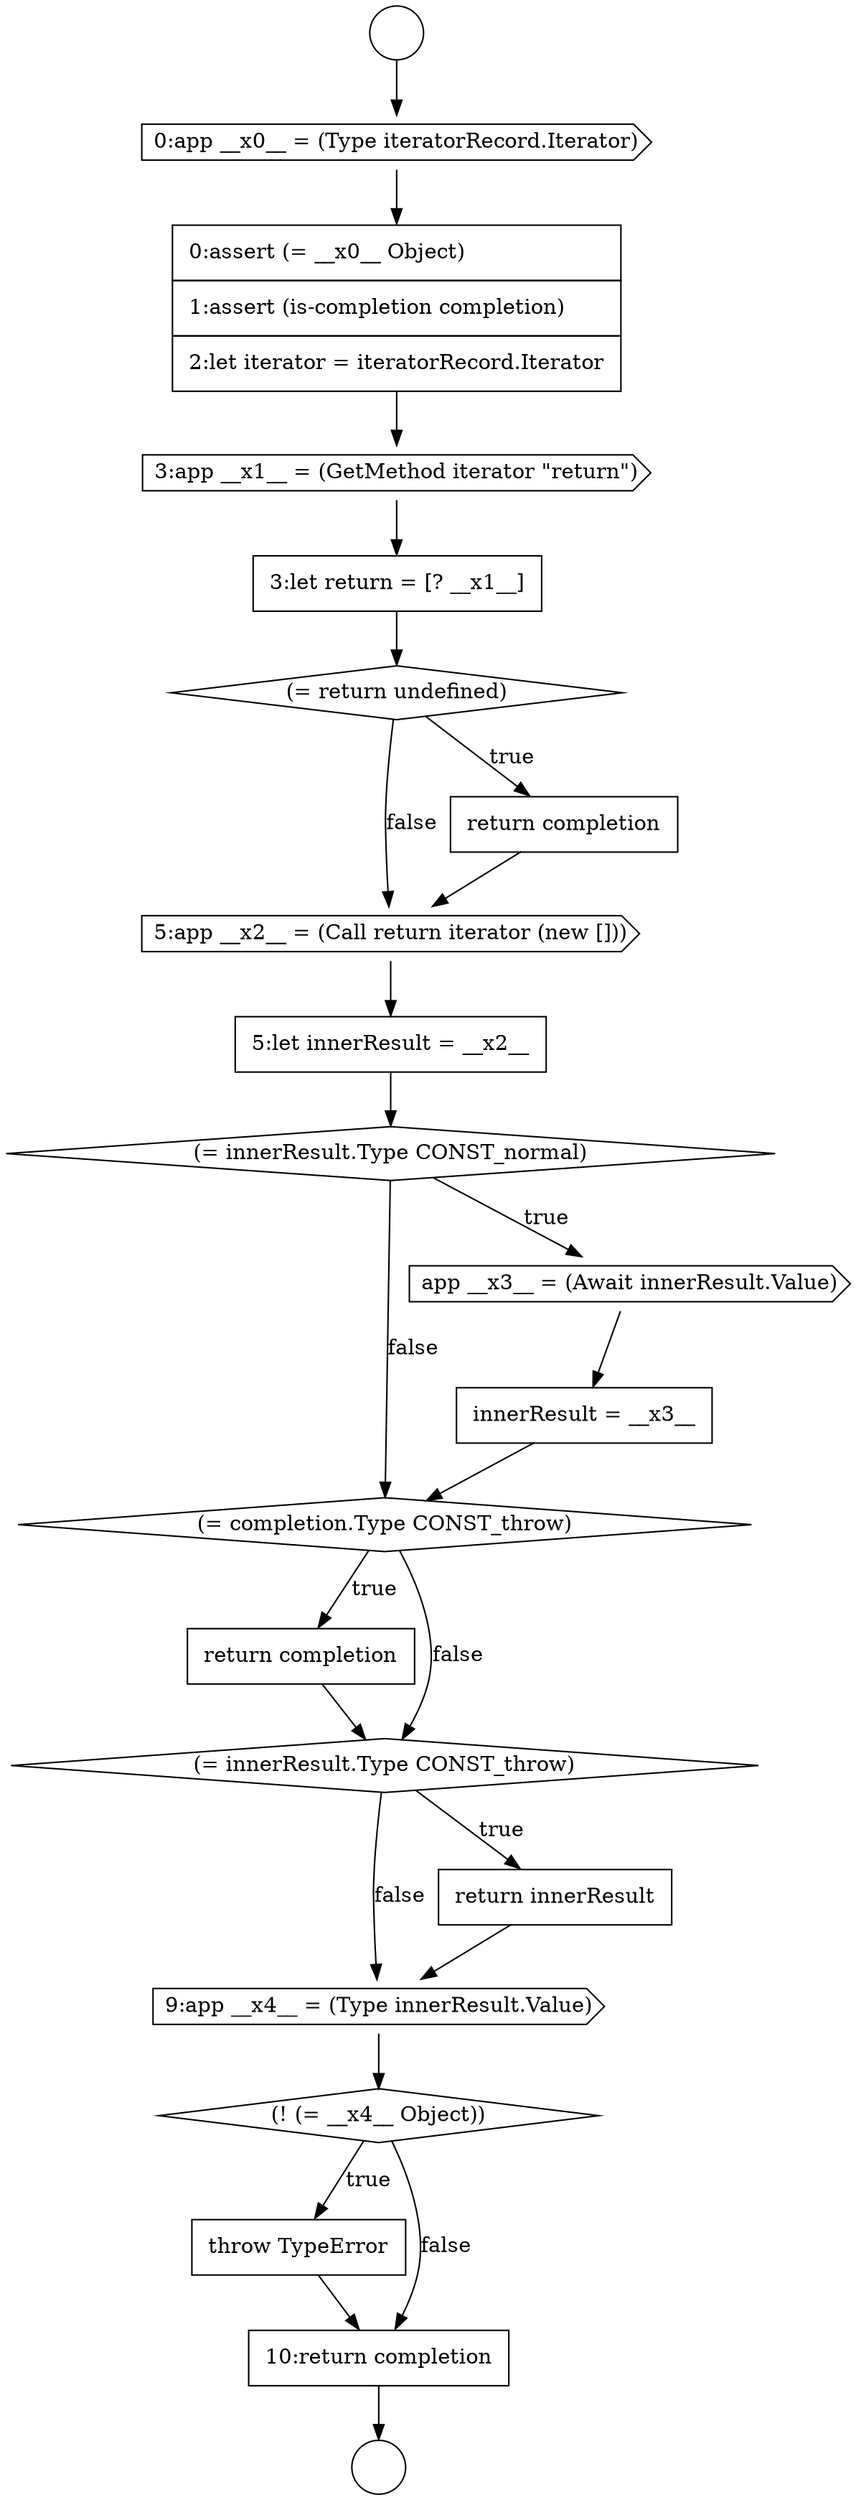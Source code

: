 digraph {
  node1191 [shape=cds, label=<<font color="black">9:app __x4__ = (Type innerResult.Value)</font>> color="black" fillcolor="white" style=filled]
  node1183 [shape=none, margin=0, label=<<font color="black">
    <table border="0" cellborder="1" cellspacing="0" cellpadding="10">
      <tr><td align="left">5:let innerResult = __x2__</td></tr>
    </table>
  </font>> color="black" fillcolor="white" style=filled]
  node1174 [shape=circle label=" " color="black" fillcolor="white" style=filled]
  node1178 [shape=cds, label=<<font color="black">3:app __x1__ = (GetMethod iterator &quot;return&quot;)</font>> color="black" fillcolor="white" style=filled]
  node1182 [shape=cds, label=<<font color="black">5:app __x2__ = (Call return iterator (new []))</font>> color="black" fillcolor="white" style=filled]
  node1192 [shape=diamond, label=<<font color="black">(! (= __x4__ Object))</font>> color="black" fillcolor="white" style=filled]
  node1177 [shape=none, margin=0, label=<<font color="black">
    <table border="0" cellborder="1" cellspacing="0" cellpadding="10">
      <tr><td align="left">0:assert (= __x0__ Object)</td></tr>
      <tr><td align="left">1:assert (is-completion completion)</td></tr>
      <tr><td align="left">2:let iterator = iteratorRecord.Iterator</td></tr>
    </table>
  </font>> color="black" fillcolor="white" style=filled]
  node1176 [shape=cds, label=<<font color="black">0:app __x0__ = (Type iteratorRecord.Iterator)</font>> color="black" fillcolor="white" style=filled]
  node1181 [shape=none, margin=0, label=<<font color="black">
    <table border="0" cellborder="1" cellspacing="0" cellpadding="10">
      <tr><td align="left">return completion</td></tr>
    </table>
  </font>> color="black" fillcolor="white" style=filled]
  node1193 [shape=none, margin=0, label=<<font color="black">
    <table border="0" cellborder="1" cellspacing="0" cellpadding="10">
      <tr><td align="left">throw TypeError</td></tr>
    </table>
  </font>> color="black" fillcolor="white" style=filled]
  node1184 [shape=diamond, label=<<font color="black">(= innerResult.Type CONST_normal)</font>> color="black" fillcolor="white" style=filled]
  node1190 [shape=none, margin=0, label=<<font color="black">
    <table border="0" cellborder="1" cellspacing="0" cellpadding="10">
      <tr><td align="left">return innerResult</td></tr>
    </table>
  </font>> color="black" fillcolor="white" style=filled]
  node1179 [shape=none, margin=0, label=<<font color="black">
    <table border="0" cellborder="1" cellspacing="0" cellpadding="10">
      <tr><td align="left">3:let return = [? __x1__]</td></tr>
    </table>
  </font>> color="black" fillcolor="white" style=filled]
  node1187 [shape=diamond, label=<<font color="black">(= completion.Type CONST_throw)</font>> color="black" fillcolor="white" style=filled]
  node1185 [shape=cds, label=<<font color="black">app __x3__ = (Await innerResult.Value)</font>> color="black" fillcolor="white" style=filled]
  node1194 [shape=none, margin=0, label=<<font color="black">
    <table border="0" cellborder="1" cellspacing="0" cellpadding="10">
      <tr><td align="left">10:return completion</td></tr>
    </table>
  </font>> color="black" fillcolor="white" style=filled]
  node1175 [shape=circle label=" " color="black" fillcolor="white" style=filled]
  node1188 [shape=none, margin=0, label=<<font color="black">
    <table border="0" cellborder="1" cellspacing="0" cellpadding="10">
      <tr><td align="left">return completion</td></tr>
    </table>
  </font>> color="black" fillcolor="white" style=filled]
  node1186 [shape=none, margin=0, label=<<font color="black">
    <table border="0" cellborder="1" cellspacing="0" cellpadding="10">
      <tr><td align="left">innerResult = __x3__</td></tr>
    </table>
  </font>> color="black" fillcolor="white" style=filled]
  node1180 [shape=diamond, label=<<font color="black">(= return undefined)</font>> color="black" fillcolor="white" style=filled]
  node1189 [shape=diamond, label=<<font color="black">(= innerResult.Type CONST_throw)</font>> color="black" fillcolor="white" style=filled]
  node1188 -> node1189 [ color="black"]
  node1182 -> node1183 [ color="black"]
  node1190 -> node1191 [ color="black"]
  node1178 -> node1179 [ color="black"]
  node1189 -> node1190 [label=<<font color="black">true</font>> color="black"]
  node1189 -> node1191 [label=<<font color="black">false</font>> color="black"]
  node1186 -> node1187 [ color="black"]
  node1181 -> node1182 [ color="black"]
  node1187 -> node1188 [label=<<font color="black">true</font>> color="black"]
  node1187 -> node1189 [label=<<font color="black">false</font>> color="black"]
  node1192 -> node1193 [label=<<font color="black">true</font>> color="black"]
  node1192 -> node1194 [label=<<font color="black">false</font>> color="black"]
  node1194 -> node1175 [ color="black"]
  node1180 -> node1181 [label=<<font color="black">true</font>> color="black"]
  node1180 -> node1182 [label=<<font color="black">false</font>> color="black"]
  node1184 -> node1185 [label=<<font color="black">true</font>> color="black"]
  node1184 -> node1187 [label=<<font color="black">false</font>> color="black"]
  node1183 -> node1184 [ color="black"]
  node1191 -> node1192 [ color="black"]
  node1174 -> node1176 [ color="black"]
  node1193 -> node1194 [ color="black"]
  node1185 -> node1186 [ color="black"]
  node1179 -> node1180 [ color="black"]
  node1177 -> node1178 [ color="black"]
  node1176 -> node1177 [ color="black"]
}
